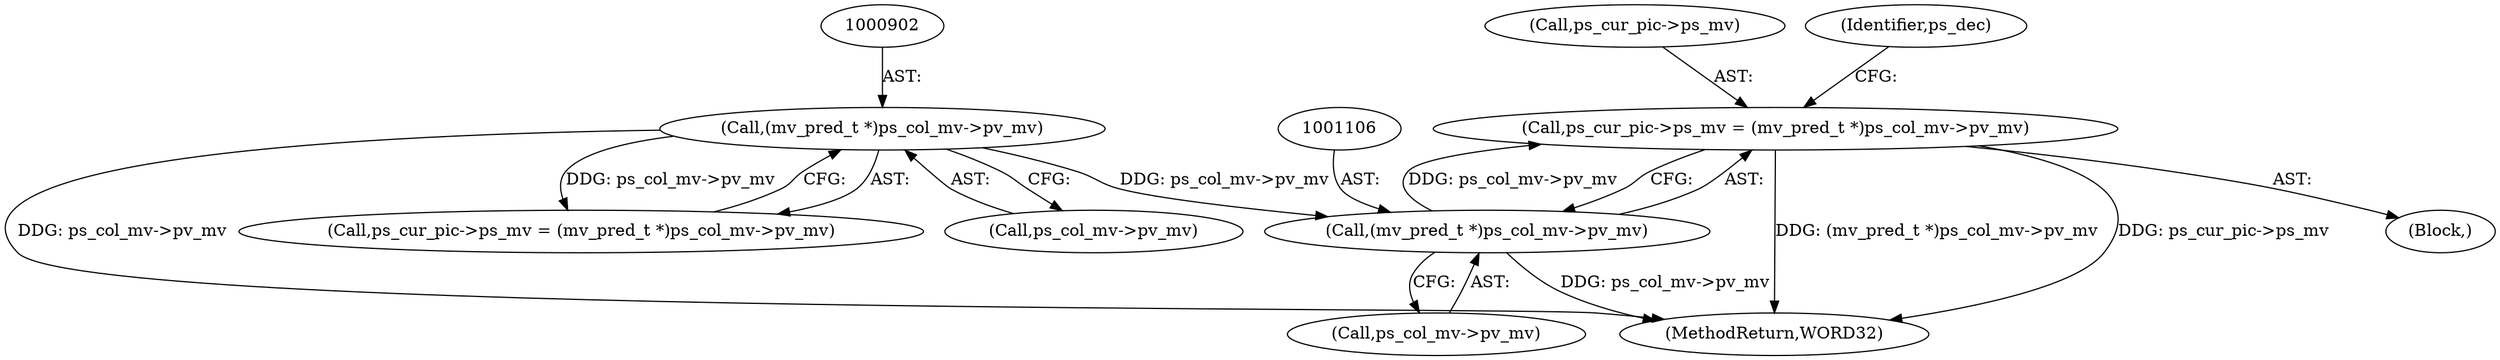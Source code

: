 digraph "0_Android_a78887bcffbc2995cf9ed72e0697acf560875e9e_3@pointer" {
"1001101" [label="(Call,ps_cur_pic->ps_mv = (mv_pred_t *)ps_col_mv->pv_mv)"];
"1001105" [label="(Call,(mv_pred_t *)ps_col_mv->pv_mv)"];
"1000901" [label="(Call,(mv_pred_t *)ps_col_mv->pv_mv)"];
"1001105" [label="(Call,(mv_pred_t *)ps_col_mv->pv_mv)"];
"1001107" [label="(Call,ps_col_mv->pv_mv)"];
"1000903" [label="(Call,ps_col_mv->pv_mv)"];
"1000949" [label="(Block,)"];
"1000901" [label="(Call,(mv_pred_t *)ps_col_mv->pv_mv)"];
"1001102" [label="(Call,ps_cur_pic->ps_mv)"];
"1000897" [label="(Call,ps_cur_pic->ps_mv = (mv_pred_t *)ps_col_mv->pv_mv)"];
"1002052" [label="(MethodReturn,WORD32)"];
"1001101" [label="(Call,ps_cur_pic->ps_mv = (mv_pred_t *)ps_col_mv->pv_mv)"];
"1001113" [label="(Identifier,ps_dec)"];
"1001101" -> "1000949"  [label="AST: "];
"1001101" -> "1001105"  [label="CFG: "];
"1001102" -> "1001101"  [label="AST: "];
"1001105" -> "1001101"  [label="AST: "];
"1001113" -> "1001101"  [label="CFG: "];
"1001101" -> "1002052"  [label="DDG: (mv_pred_t *)ps_col_mv->pv_mv"];
"1001101" -> "1002052"  [label="DDG: ps_cur_pic->ps_mv"];
"1001105" -> "1001101"  [label="DDG: ps_col_mv->pv_mv"];
"1001105" -> "1001107"  [label="CFG: "];
"1001106" -> "1001105"  [label="AST: "];
"1001107" -> "1001105"  [label="AST: "];
"1001105" -> "1002052"  [label="DDG: ps_col_mv->pv_mv"];
"1000901" -> "1001105"  [label="DDG: ps_col_mv->pv_mv"];
"1000901" -> "1000897"  [label="AST: "];
"1000901" -> "1000903"  [label="CFG: "];
"1000902" -> "1000901"  [label="AST: "];
"1000903" -> "1000901"  [label="AST: "];
"1000897" -> "1000901"  [label="CFG: "];
"1000901" -> "1002052"  [label="DDG: ps_col_mv->pv_mv"];
"1000901" -> "1000897"  [label="DDG: ps_col_mv->pv_mv"];
}
